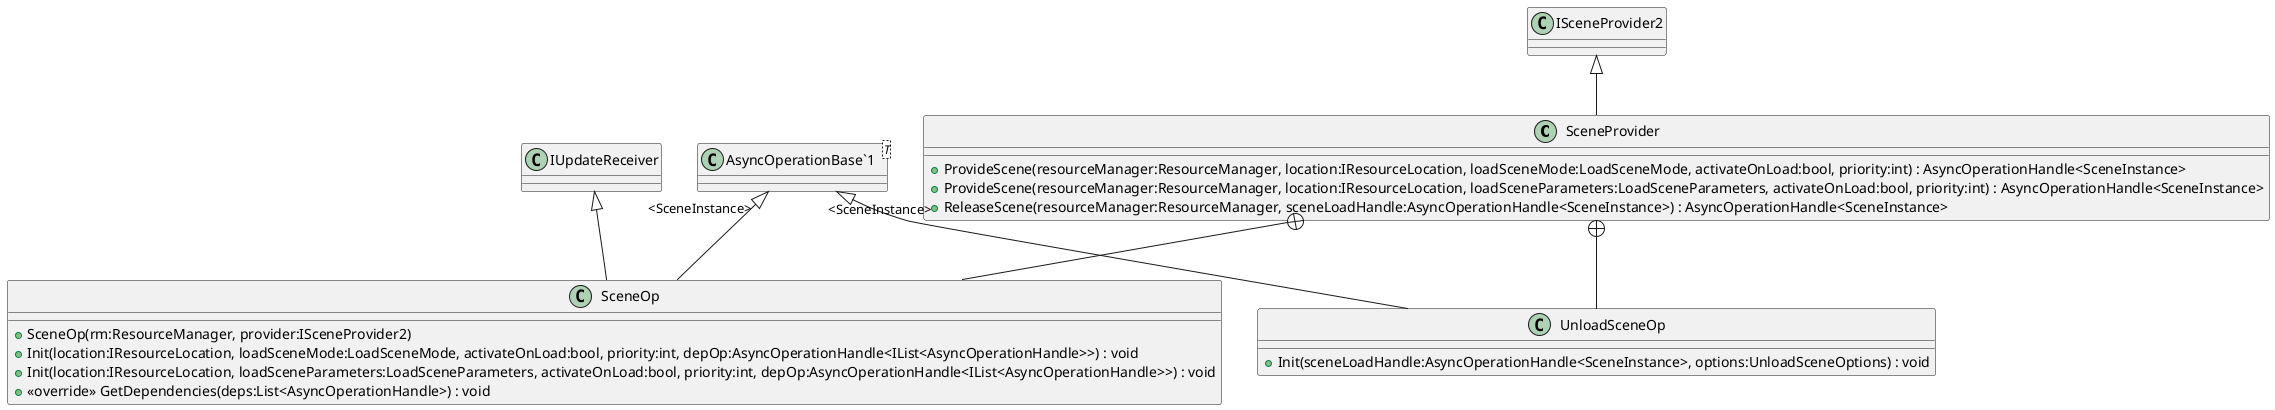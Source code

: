 @startuml
class SceneProvider {
    + ProvideScene(resourceManager:ResourceManager, location:IResourceLocation, loadSceneMode:LoadSceneMode, activateOnLoad:bool, priority:int) : AsyncOperationHandle<SceneInstance>
    + ProvideScene(resourceManager:ResourceManager, location:IResourceLocation, loadSceneParameters:LoadSceneParameters, activateOnLoad:bool, priority:int) : AsyncOperationHandle<SceneInstance>
    + ReleaseScene(resourceManager:ResourceManager, sceneLoadHandle:AsyncOperationHandle<SceneInstance>) : AsyncOperationHandle<SceneInstance>
}
class SceneOp {
    + SceneOp(rm:ResourceManager, provider:ISceneProvider2)
    + Init(location:IResourceLocation, loadSceneMode:LoadSceneMode, activateOnLoad:bool, priority:int, depOp:AsyncOperationHandle<IList<AsyncOperationHandle>>) : void
    + Init(location:IResourceLocation, loadSceneParameters:LoadSceneParameters, activateOnLoad:bool, priority:int, depOp:AsyncOperationHandle<IList<AsyncOperationHandle>>) : void
    + <<override>> GetDependencies(deps:List<AsyncOperationHandle>) : void
}
class UnloadSceneOp {
    + Init(sceneLoadHandle:AsyncOperationHandle<SceneInstance>, options:UnloadSceneOptions) : void
}
class "AsyncOperationBase`1"<T> {
}
ISceneProvider2 <|-- SceneProvider
SceneProvider +-- SceneOp
"AsyncOperationBase`1" "<SceneInstance>" <|-- SceneOp
IUpdateReceiver <|-- SceneOp
SceneProvider +-- UnloadSceneOp
"AsyncOperationBase`1" "<SceneInstance>" <|-- UnloadSceneOp
@enduml
